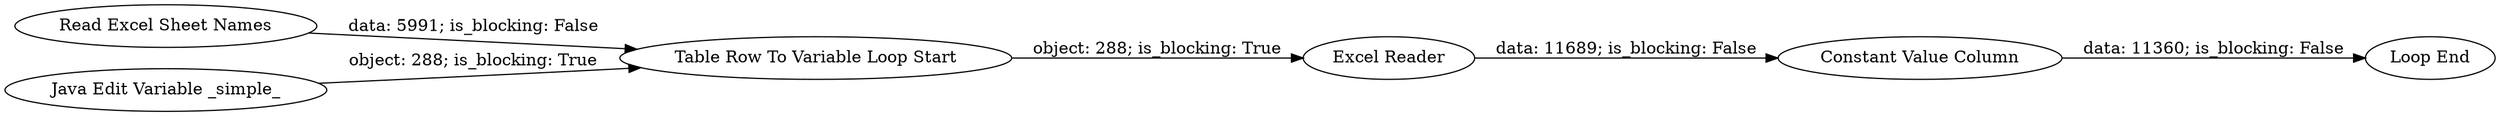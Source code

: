 digraph {
	"-5549243741694663829_11" [label="Excel Reader"]
	"-5549243741694663829_13" [label="Constant Value Column"]
	"-5549243741694663829_12" [label="Loop End"]
	"-5549243741694663829_10" [label="Table Row To Variable Loop Start"]
	"-5549243741694663829_9" [label="Read Excel Sheet Names"]
	"-5549243741694663829_14" [label="Java Edit Variable _simple_"]
	"-5549243741694663829_9" -> "-5549243741694663829_10" [label="data: 5991; is_blocking: False"]
	"-5549243741694663829_10" -> "-5549243741694663829_11" [label="object: 288; is_blocking: True"]
	"-5549243741694663829_13" -> "-5549243741694663829_12" [label="data: 11360; is_blocking: False"]
	"-5549243741694663829_11" -> "-5549243741694663829_13" [label="data: 11689; is_blocking: False"]
	"-5549243741694663829_14" -> "-5549243741694663829_10" [label="object: 288; is_blocking: True"]
	rankdir=LR
}
